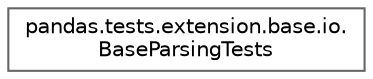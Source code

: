 digraph "Graphical Class Hierarchy"
{
 // LATEX_PDF_SIZE
  bgcolor="transparent";
  edge [fontname=Helvetica,fontsize=10,labelfontname=Helvetica,labelfontsize=10];
  node [fontname=Helvetica,fontsize=10,shape=box,height=0.2,width=0.4];
  rankdir="LR";
  Node0 [id="Node000000",label="pandas.tests.extension.base.io.\lBaseParsingTests",height=0.2,width=0.4,color="grey40", fillcolor="white", style="filled",URL="$d4/d07/classpandas_1_1tests_1_1extension_1_1base_1_1io_1_1BaseParsingTests.html",tooltip=" "];
}
